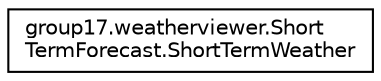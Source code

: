 digraph "Graphical Class Hierarchy"
{
  edge [fontname="Helvetica",fontsize="10",labelfontname="Helvetica",labelfontsize="10"];
  node [fontname="Helvetica",fontsize="10",shape=record];
  rankdir="LR";
  Node0 [label="group17.weatherviewer.Short\lTermForecast.ShortTermWeather",height=0.2,width=0.4,color="black", fillcolor="white", style="filled",URL="$classgroup17_1_1weatherviewer_1_1ShortTermForecast_1_1ShortTermWeather.html"];
}
